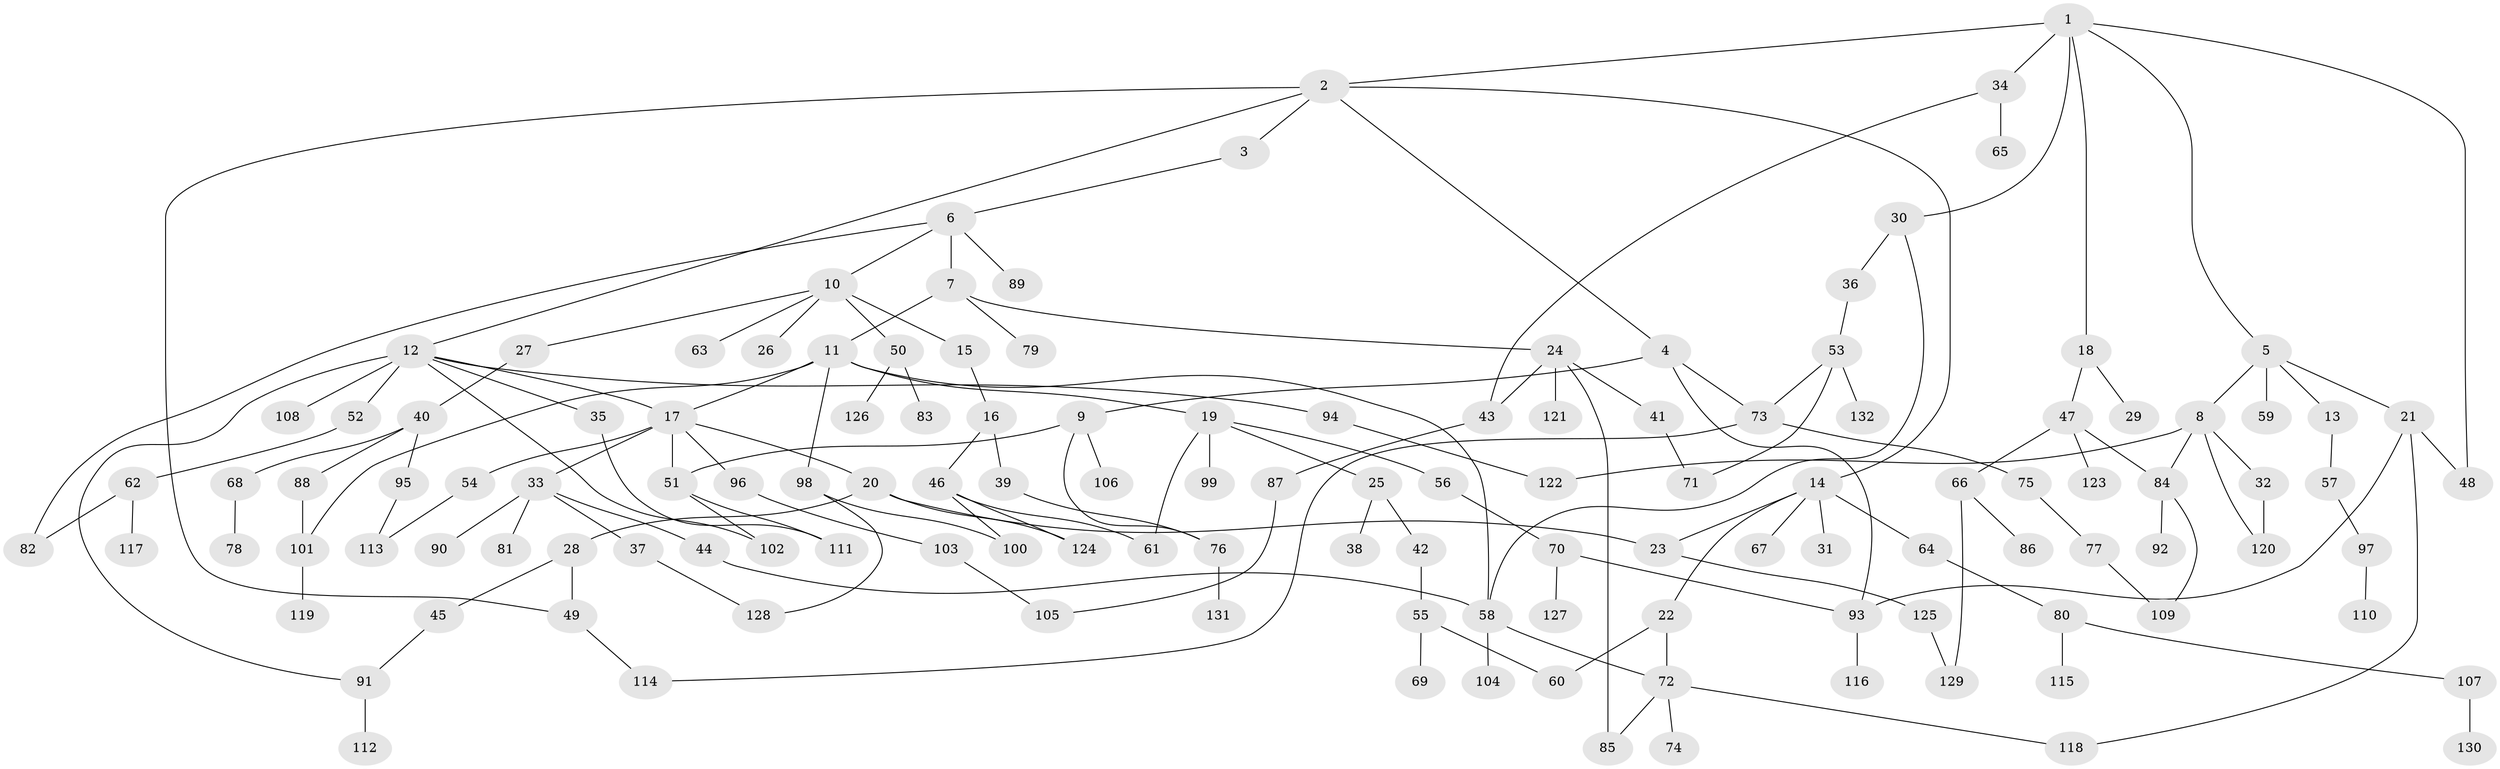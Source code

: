 // Generated by graph-tools (version 1.1) at 2025/41/03/09/25 04:41:02]
// undirected, 132 vertices, 165 edges
graph export_dot {
graph [start="1"]
  node [color=gray90,style=filled];
  1;
  2;
  3;
  4;
  5;
  6;
  7;
  8;
  9;
  10;
  11;
  12;
  13;
  14;
  15;
  16;
  17;
  18;
  19;
  20;
  21;
  22;
  23;
  24;
  25;
  26;
  27;
  28;
  29;
  30;
  31;
  32;
  33;
  34;
  35;
  36;
  37;
  38;
  39;
  40;
  41;
  42;
  43;
  44;
  45;
  46;
  47;
  48;
  49;
  50;
  51;
  52;
  53;
  54;
  55;
  56;
  57;
  58;
  59;
  60;
  61;
  62;
  63;
  64;
  65;
  66;
  67;
  68;
  69;
  70;
  71;
  72;
  73;
  74;
  75;
  76;
  77;
  78;
  79;
  80;
  81;
  82;
  83;
  84;
  85;
  86;
  87;
  88;
  89;
  90;
  91;
  92;
  93;
  94;
  95;
  96;
  97;
  98;
  99;
  100;
  101;
  102;
  103;
  104;
  105;
  106;
  107;
  108;
  109;
  110;
  111;
  112;
  113;
  114;
  115;
  116;
  117;
  118;
  119;
  120;
  121;
  122;
  123;
  124;
  125;
  126;
  127;
  128;
  129;
  130;
  131;
  132;
  1 -- 2;
  1 -- 5;
  1 -- 18;
  1 -- 30;
  1 -- 34;
  1 -- 48;
  2 -- 3;
  2 -- 4;
  2 -- 12;
  2 -- 14;
  2 -- 49;
  3 -- 6;
  4 -- 9;
  4 -- 73;
  4 -- 93;
  5 -- 8;
  5 -- 13;
  5 -- 21;
  5 -- 59;
  6 -- 7;
  6 -- 10;
  6 -- 82;
  6 -- 89;
  7 -- 11;
  7 -- 24;
  7 -- 79;
  8 -- 32;
  8 -- 122;
  8 -- 84;
  8 -- 120;
  9 -- 106;
  9 -- 76;
  9 -- 51;
  10 -- 15;
  10 -- 26;
  10 -- 27;
  10 -- 50;
  10 -- 63;
  11 -- 17;
  11 -- 19;
  11 -- 98;
  11 -- 58;
  11 -- 101;
  12 -- 35;
  12 -- 52;
  12 -- 94;
  12 -- 102;
  12 -- 108;
  12 -- 17;
  12 -- 91;
  13 -- 57;
  14 -- 22;
  14 -- 23;
  14 -- 31;
  14 -- 64;
  14 -- 67;
  15 -- 16;
  16 -- 39;
  16 -- 46;
  17 -- 20;
  17 -- 33;
  17 -- 51;
  17 -- 54;
  17 -- 96;
  18 -- 29;
  18 -- 47;
  19 -- 25;
  19 -- 56;
  19 -- 99;
  19 -- 61;
  20 -- 28;
  20 -- 124;
  20 -- 23;
  21 -- 48;
  21 -- 118;
  21 -- 93;
  22 -- 72;
  22 -- 60;
  23 -- 125;
  24 -- 41;
  24 -- 43;
  24 -- 85;
  24 -- 121;
  25 -- 38;
  25 -- 42;
  27 -- 40;
  28 -- 45;
  28 -- 49;
  30 -- 36;
  30 -- 58;
  32 -- 120;
  33 -- 37;
  33 -- 44;
  33 -- 81;
  33 -- 90;
  34 -- 65;
  34 -- 43;
  35 -- 111;
  36 -- 53;
  37 -- 128;
  39 -- 76;
  40 -- 68;
  40 -- 88;
  40 -- 95;
  41 -- 71;
  42 -- 55;
  43 -- 87;
  44 -- 58;
  45 -- 91;
  46 -- 61;
  46 -- 100;
  46 -- 124;
  47 -- 66;
  47 -- 84;
  47 -- 123;
  49 -- 114;
  50 -- 83;
  50 -- 126;
  51 -- 111;
  51 -- 102;
  52 -- 62;
  53 -- 132;
  53 -- 73;
  53 -- 71;
  54 -- 113;
  55 -- 60;
  55 -- 69;
  56 -- 70;
  57 -- 97;
  58 -- 104;
  58 -- 72;
  62 -- 117;
  62 -- 82;
  64 -- 80;
  66 -- 86;
  66 -- 129;
  68 -- 78;
  70 -- 93;
  70 -- 127;
  72 -- 74;
  72 -- 118;
  72 -- 85;
  73 -- 75;
  73 -- 114;
  75 -- 77;
  76 -- 131;
  77 -- 109;
  80 -- 107;
  80 -- 115;
  84 -- 92;
  84 -- 109;
  87 -- 105;
  88 -- 101;
  91 -- 112;
  93 -- 116;
  94 -- 122;
  95 -- 113;
  96 -- 103;
  97 -- 110;
  98 -- 128;
  98 -- 100;
  101 -- 119;
  103 -- 105;
  107 -- 130;
  125 -- 129;
}
